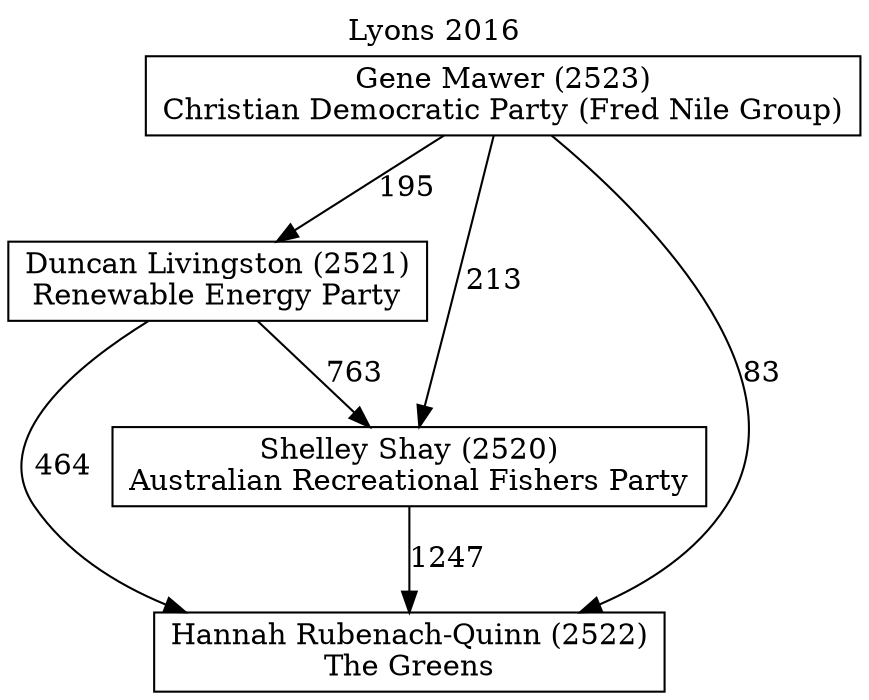 // House preference flow
digraph "Hannah Rubenach-Quinn (2522)_Lyons_2016" {
	graph [label="Lyons 2016" labelloc=t mclimit=10]
	node [shape=box]
	"Duncan Livingston (2521)" [label="Duncan Livingston (2521)
Renewable Energy Party"]
	"Shelley Shay (2520)" [label="Shelley Shay (2520)
Australian Recreational Fishers Party"]
	"Hannah Rubenach-Quinn (2522)" [label="Hannah Rubenach-Quinn (2522)
The Greens"]
	"Gene Mawer (2523)" [label="Gene Mawer (2523)
Christian Democratic Party (Fred Nile Group)"]
	"Gene Mawer (2523)" -> "Shelley Shay (2520)" [label=213]
	"Gene Mawer (2523)" -> "Hannah Rubenach-Quinn (2522)" [label=83]
	"Duncan Livingston (2521)" -> "Hannah Rubenach-Quinn (2522)" [label=464]
	"Shelley Shay (2520)" -> "Hannah Rubenach-Quinn (2522)" [label=1247]
	"Duncan Livingston (2521)" -> "Shelley Shay (2520)" [label=763]
	"Gene Mawer (2523)" -> "Duncan Livingston (2521)" [label=195]
}
